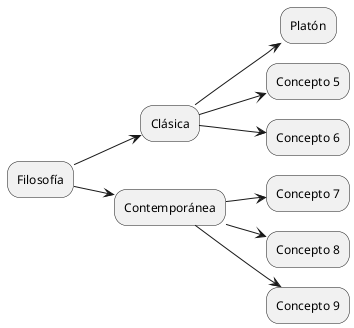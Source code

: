 @startuml test

left to right direction

"Filosofía" --> "Clásica"
"Filosofía" --> "Contemporánea"
"Clásica" --> Platón
"Clásica" --> Concepto 5
"Clásica" --> Concepto 6
"Contemporánea" --> Concepto 7
"Contemporánea" --> Concepto 8
"Contemporánea" --> Concepto 9
@enduml